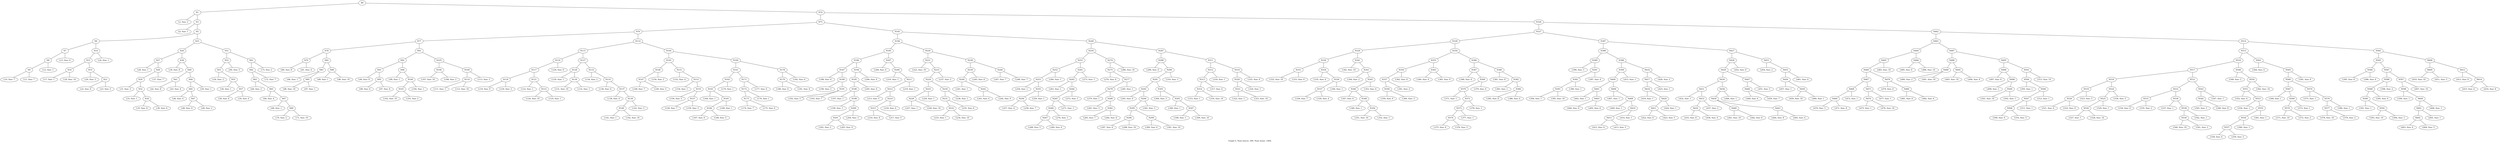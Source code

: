 graph G
{

label="Graph G. Num leaves: 309. Num items: 1404."
R0 ;
R0 [label="R0"] ;
R0 -- N1 ;
N1 [label="N1"] ;
N1 -- L2 ;
L2 [label="L2, Size: 2"] ;
N1 -- N3 ;
N3 [label="N3"] ;
N3 -- L4 ;
L4 [label="L4, Size: 1"] ;
N3 -- N5 ;
N5 [label="N5"] ;
N5 -- N6 ;
N6 [label="N6"] ;
N6 -- N7 ;
N7 [label="N7"] ;
N7 -- N8 ;
N8 [label="N8"] ;
N8 -- N9 ;
N9 [label="N9"] ;
N9 -- L10 ;
L10 [label="L10, Size: 7"] ;
N9 -- L11 ;
L11 [label="L11, Size: 7"] ;
N8 -- L12 ;
L12 [label="L12, Size: 1"] ;
N7 -- L13 ;
L13 [label="L13, Size: 6"] ;
N6 -- N14 ;
N14 [label="N14"] ;
N14 -- N15 ;
N15 [label="N15"] ;
N15 -- N16 ;
N16 [label="N16"] ;
N16 -- L17 ;
L17 [label="L17, Size: 1"] ;
N16 -- L18 ;
L18 [label="L18, Size: 10"] ;
N15 -- N19 ;
N19 [label="N19"] ;
N19 -- L20 ;
L20 [label="L20, Size: 3"] ;
N19 -- N21 ;
N21 [label="N21"] ;
N21 -- L22 ;
L22 [label="L22, Size: 6"] ;
N21 -- L23 ;
L23 [label="L23, Size: 5"] ;
N14 -- L24 ;
L24 [label="L24, Size: 1"] ;
N5 -- N25 ;
N25 [label="N25"] ;
N25 -- N26 ;
N26 [label="N26"] ;
N26 -- N27 ;
N27 [label="N27"] ;
N27 -- L28 ;
L28 [label="L28, Size: 1"] ;
N27 -- N29 ;
N29 [label="N29"] ;
N29 -- N30 ;
N30 [label="N30"] ;
N30 -- L31 ;
L31 [label="L31, Size: 3"] ;
N30 -- N32 ;
N32 [label="N32"] ;
N32 -- L33 ;
L33 [label="L33, Size: 1"] ;
N32 -- N34 ;
N34 [label="N34"] ;
N34 -- L35 ;
L35 [label="L35, Size: 8"] ;
N34 -- L36 ;
L36 [label="L36, Size: 4"] ;
N29 -- L37 ;
L37 [label="L37, Size: 7"] ;
N26 -- N38 ;
N38 [label="N38"] ;
N38 -- L39 ;
L39 [label="L39, Size: 8"] ;
N38 -- N40 ;
N40 [label="N40"] ;
N40 -- N41 ;
N41 [label="N41"] ;
N41 -- L42 ;
L42 [label="L42, Size: 8"] ;
N41 -- L43 ;
L43 [label="L43, Size: 4"] ;
N40 -- N44 ;
N44 [label="N44"] ;
N44 -- N45 ;
N45 [label="N45"] ;
N45 -- L46 ;
L46 [label="L46, Size: 4"] ;
N45 -- N47 ;
N47 [label="N47"] ;
N47 -- L48 ;
L48 [label="L48, Size: 9"] ;
N47 -- L49 ;
L49 [label="L49, Size: 2"] ;
N44 -- L50 ;
L50 [label="L50, Size: 1"] ;
N25 -- N51 ;
N51 [label="N51"] ;
N51 -- N52 ;
N52 [label="N52"] ;
N52 -- N53 ;
N53 [label="N53"] ;
N53 -- L54 ;
L54 [label="L54, Size: 2"] ;
N53 -- N55 ;
N55 [label="N55"] ;
N55 -- L56 ;
L56 [label="L56, Size: 1"] ;
N55 -- N57 ;
N57 [label="N57"] ;
N57 -- L58 ;
L58 [label="L58, Size: 6"] ;
N57 -- L59 ;
L59 [label="L59, Size: 6"] ;
N52 -- L60 ;
L60 [label="L60, Size: 5"] ;
N51 -- N61 ;
N61 [label="N61"] ;
N61 -- N62 ;
N62 [label="N62"] ;
N62 -- N63 ;
N63 [label="N63"] ;
N63 -- L64 ;
L64 [label="L64, Size: 2"] ;
N63 -- N65 ;
N65 [label="N65"] ;
N65 -- L66 ;
L66 [label="L66, Size: 4"] ;
N65 -- N67 ;
N67 [label="N67"] ;
N67 -- L68 ;
L68 [label="L68, Size: 1"] ;
N67 -- N69 ;
N69 [label="N69"] ;
N69 -- L70 ;
L70 [label="L70, Size: 2"] ;
N69 -- L71 ;
L71 [label="L71, Size: 10"] ;
N62 -- L72 ;
L72 [label="L72, Size: 7"] ;
N61 -- L73 ;
L73 [label="L73, Size: 2"] ;
R0 -- N74 ;
N74 [label="N74"] ;
N74 -- N75 ;
N75 [label="N75"] ;
N75 -- N76 ;
N76 [label="N76"] ;
N76 -- N77 ;
N77 [label="N77"] ;
N77 -- N78 ;
N78 [label="N78"] ;
N78 -- N79 ;
N79 [label="N79"] ;
N79 -- L80 ;
L80 [label="L80, Size: 8"] ;
N79 -- L81 ;
L81 [label="L81, Size: 4"] ;
N78 -- N82 ;
N82 [label="N82"] ;
N82 -- N83 ;
N83 [label="N83"] ;
N83 -- L84 ;
L84 [label="L84, Size: 1"] ;
N83 -- N85 ;
N85 [label="N85"] ;
N85 -- L86 ;
L86 [label="L86, Size: 10"] ;
N85 -- L87 ;
L87 [label="L87, Size: 1"] ;
N82 -- N88 ;
N88 [label="N88"] ;
N88 -- L89 ;
L89 [label="L89, Size: 1"] ;
N88 -- L90 ;
L90 [label="L90, Size: 10"] ;
N77 -- N91 ;
N91 [label="N91"] ;
N91 -- N92 ;
N92 [label="N92"] ;
N92 -- N93 ;
N93 [label="N93"] ;
N93 -- L94 ;
L94 [label="L94, Size: 9"] ;
N93 -- N95 ;
N95 [label="N95"] ;
N95 -- L96 ;
L96 [label="L96, Size: 6"] ;
N95 -- L97 ;
L97 [label="L97, Size: 8"] ;
N92 -- N98 ;
N98 [label="N98"] ;
N98 -- L99 ;
L99 [label="L99, Size: 1"] ;
N98 -- N100 ;
N100 [label="N100"] ;
N100 -- N101 ;
N101 [label="N101"] ;
N101 -- L102 ;
L102 [label="L102, Size: 10"] ;
N101 -- L103 ;
L103 [label="L103, Size: 2"] ;
N100 -- L104 ;
L104 [label="L104, Size: 1"] ;
N91 -- N105 ;
N105 [label="N105"] ;
N105 -- N106 ;
N106 [label="N106"] ;
N106 -- L107 ;
L107 [label="L107, Size: 10"] ;
N106 -- L108 ;
L108 [label="L108, Size: 2"] ;
N105 -- N109 ;
N109 [label="N109"] ;
N109 -- N110 ;
N110 [label="N110"] ;
N110 -- L111 ;
L111 [label="L111, Size: 1"] ;
N110 -- L112 ;
L112 [label="L112, Size: 10"] ;
N109 -- L113 ;
L113 [label="L113, Size: 3"] ;
N76 -- N114 ;
N114 [label="N114"] ;
N114 -- N115 ;
N115 [label="N115"] ;
N115 -- N116 ;
N116 [label="N116"] ;
N116 -- N117 ;
N117 [label="N117"] ;
N117 -- N118 ;
N118 [label="N118"] ;
N118 -- L119 ;
L119 [label="L119, Size: 9"] ;
N118 -- L120 ;
L120 [label="L120, Size: 3"] ;
N117 -- N121 ;
N121 [label="N121"] ;
N121 -- L122 ;
L122 [label="L122, Size: 1"] ;
N121 -- N123 ;
N123 [label="N123"] ;
N123 -- L124 ;
L124 [label="L124, Size: 10"] ;
N123 -- L125 ;
L125 [label="L125, Size: 1"] ;
N116 -- L126 ;
L126 [label="L126, Size: 6"] ;
N115 -- N127 ;
N127 [label="N127"] ;
N127 -- N128 ;
N128 [label="N128"] ;
N128 -- L129 ;
L129 [label="L129, Size: 1"] ;
N128 -- N130 ;
N130 [label="N130"] ;
N130 -- L131 ;
L131 [label="L131, Size: 10"] ;
N130 -- L132 ;
L132 [label="L132, Size: 1"] ;
N127 -- N133 ;
N133 [label="N133"] ;
N133 -- L134 ;
L134 [label="L134, Size: 2"] ;
N133 -- N135 ;
N135 [label="N135"] ;
N135 -- L136 ;
L136 [label="L136, Size: 6"] ;
N135 -- N137 ;
N137 [label="N137"] ;
N137 -- L138 ;
L138 [label="L138, Size: 4"] ;
N137 -- N139 ;
N139 [label="N139"] ;
N139 -- N140 ;
N140 [label="N140"] ;
N140 -- L141 ;
L141 [label="L141, Size: 1"] ;
N140 -- L142 ;
L142 [label="L142, Size: 10"] ;
N139 -- L143 ;
L143 [label="L143, Size: 3"] ;
N114 -- N144 ;
N144 [label="N144"] ;
N144 -- N145 ;
N145 [label="N145"] ;
N145 -- N146 ;
N146 [label="N146"] ;
N146 -- N147 ;
N147 [label="N147"] ;
N147 -- L148 ;
L148 [label="L148, Size: 7"] ;
N147 -- L149 ;
L149 [label="L149, Size: 5"] ;
N146 -- L150 ;
L150 [label="L150, Size: 2"] ;
N145 -- N151 ;
N151 [label="N151"] ;
N151 -- L152 ;
L152 [label="L152, Size: 4"] ;
N151 -- N153 ;
N153 [label="N153"] ;
N153 -- L154 ;
L154 [label="L154, Size: 1"] ;
N153 -- N155 ;
N155 [label="N155"] ;
N155 -- L156 ;
L156 [label="L156, Size: 5"] ;
N155 -- N157 ;
N157 [label="N157"] ;
N157 -- L158 ;
L158 [label="L158, Size: 7"] ;
N157 -- L159 ;
L159 [label="L159, Size: 5"] ;
N144 -- N160 ;
N160 [label="N160"] ;
N160 -- N161 ;
N161 [label="N161"] ;
N161 -- N162 ;
N162 [label="N162"] ;
N162 -- N163 ;
N163 [label="N163"] ;
N163 -- L164 ;
L164 [label="L164, Size: 1"] ;
N163 -- N165 ;
N165 [label="N165"] ;
N165 -- N166 ;
N166 [label="N166"] ;
N166 -- L167 ;
L167 [label="L167, Size: 6"] ;
N166 -- L168 ;
L168 [label="L168, Size: 5"] ;
N165 -- L169 ;
L169 [label="L169, Size: 1"] ;
N162 -- L170 ;
L170 [label="L170, Size: 1"] ;
N161 -- N171 ;
N171 [label="N171"] ;
N171 -- N172 ;
N172 [label="N172"] ;
N172 -- N173 ;
N173 [label="N173"] ;
N173 -- L174 ;
L174 [label="L174, Size: 7"] ;
N173 -- L175 ;
L175 [label="L175, Size: 4"] ;
N172 -- L176 ;
L176 [label="L176, Size: 1"] ;
N171 -- L177 ;
L177 [label="L177, Size: 6"] ;
N160 -- N178 ;
N178 [label="N178"] ;
N178 -- N179 ;
N179 [label="N179"] ;
N179 -- L180 ;
L180 [label="L180, Size: 6"] ;
N179 -- L181 ;
L181 [label="L181, Size: 6"] ;
N178 -- L182 ;
L182 [label="L182, Size: 6"] ;
N75 -- N183 ;
N183 [label="N183"] ;
N183 -- N184 ;
N184 [label="N184"] ;
N184 -- N185 ;
N185 [label="N185"] ;
N185 -- N186 ;
N186 [label="N186"] ;
N186 -- N187 ;
N187 [label="N187"] ;
N187 -- L188 ;
L188 [label="L188, Size: 4"] ;
N187 -- N189 ;
N189 [label="N189"] ;
N189 -- L190 ;
L190 [label="L190, Size: 2"] ;
N189 -- N191 ;
N191 [label="N191"] ;
N191 -- L192 ;
L192 [label="L192, Size: 5"] ;
N191 -- L193 ;
L193 [label="L193, Size: 7"] ;
N186 -- N194 ;
N194 [label="N194"] ;
N194 -- N195 ;
N195 [label="N195"] ;
N195 -- N196 ;
N196 [label="N196"] ;
N196 -- L197 ;
L197 [label="L197, Size: 1"] ;
N196 -- N198 ;
N198 [label="N198"] ;
N198 -- L199 ;
L199 [label="L199, Size: 1"] ;
N198 -- N200 ;
N200 [label="N200"] ;
N200 -- N201 ;
N201 [label="N201"] ;
N201 -- L202 ;
L202 [label="L202, Size: 2"] ;
N201 -- L203 ;
L203 [label="L203, Size: 9"] ;
N200 -- L204 ;
L204 [label="L204, Size: 3"] ;
N195 -- L205 ;
L205 [label="L205, Size: 6"] ;
N194 -- L206 ;
L206 [label="L206, Size: 4"] ;
N185 -- N207 ;
N207 [label="N207"] ;
N207 -- L208 ;
L208 [label="L208, Size: 4"] ;
N207 -- N209 ;
N209 [label="N209"] ;
N209 -- L210 ;
L210 [label="L210, Size: 1"] ;
N209 -- N211 ;
N211 [label="N211"] ;
N211 -- N212 ;
N212 [label="N212"] ;
N212 -- L213 ;
L213 [label="L213, Size: 5"] ;
N212 -- N214 ;
N214 [label="N214"] ;
N214 -- N215 ;
N215 [label="N215"] ;
N215 -- L216 ;
L216 [label="L216, Size: 8"] ;
N215 -- L217 ;
L217 [label="L217, Size: 5"] ;
N214 -- L218 ;
L218 [label="L218, Size: 6"] ;
N211 -- L219 ;
L219 [label="L219, Size: 1"] ;
N184 -- N220 ;
N220 [label="N220"] ;
N220 -- N221 ;
N221 [label="N221"] ;
N221 -- L222 ;
L222 [label="L222, Size: 10"] ;
N221 -- N223 ;
N223 [label="N223"] ;
N223 -- N224 ;
N224 [label="N224"] ;
N224 -- N225 ;
N225 [label="N225"] ;
N225 -- N226 ;
N226 [label="N226"] ;
N226 -- L227 ;
L227 [label="L227, Size: 1"] ;
N226 -- L228 ;
L228 [label="L228, Size: 10"] ;
N225 -- L229 ;
L229 [label="L229, Size: 1"] ;
N224 -- N230 ;
N230 [label="N230"] ;
N230 -- N231 ;
N231 [label="N231"] ;
N231 -- N232 ;
N232 [label="N232"] ;
N232 -- L233 ;
L233 [label="L233, Size: 1"] ;
N232 -- L234 ;
L234 [label="L234, Size: 10"] ;
N231 -- L235 ;
L235 [label="L235, Size: 6"] ;
N230 -- L236 ;
L236 [label="L236, Size: 1"] ;
N223 -- L237 ;
L237 [label="L237, Size: 2"] ;
N220 -- N238 ;
N238 [label="N238"] ;
N238 -- N239 ;
N239 [label="N239"] ;
N239 -- N240 ;
N240 [label="N240"] ;
N240 -- L241 ;
L241 [label="L241, Size: 1"] ;
N240 -- N242 ;
N242 [label="N242"] ;
N242 -- L243 ;
L243 [label="L243, Size: 4"] ;
N242 -- L244 ;
L244 [label="L244, Size: 9"] ;
N239 -- L245 ;
L245 [label="L245, Size: 6"] ;
N238 -- N246 ;
N246 [label="N246"] ;
N246 -- L247 ;
L247 [label="L247, Size: 7"] ;
N246 -- L248 ;
L248 [label="L248, Size: 7"] ;
N183 -- N249 ;
N249 [label="N249"] ;
N249 -- N250 ;
N250 [label="N250"] ;
N250 -- N251 ;
N251 [label="N251"] ;
N251 -- N252 ;
N252 [label="N252"] ;
N252 -- N253 ;
N253 [label="N253"] ;
N253 -- L254 ;
L254 [label="L254, Size: 1"] ;
N253 -- N255 ;
N255 [label="N255"] ;
N255 -- N256 ;
N256 [label="N256"] ;
N256 -- L257 ;
L257 [label="L257, Size: 4"] ;
N256 -- L258 ;
L258 [label="L258, Size: 7"] ;
N255 -- L259 ;
L259 [label="L259, Size: 1"] ;
N252 -- L260 ;
L260 [label="L260, Size: 1"] ;
N251 -- N261 ;
N261 [label="N261"] ;
N261 -- N262 ;
N262 [label="N262"] ;
N262 -- L263 ;
L263 [label="L263, Size: 1"] ;
N262 -- N264 ;
N264 [label="N264"] ;
N264 -- N265 ;
N265 [label="N265"] ;
N265 -- N266 ;
N266 [label="N266"] ;
N266 -- N267 ;
N267 [label="N267"] ;
N267 -- L268 ;
L268 [label="L268, Size: 5"] ;
N267 -- L269 ;
L269 [label="L269, Size: 6"] ;
N266 -- L270 ;
L270 [label="L270, Size: 1"] ;
N265 -- L271 ;
L271 [label="L271, Size: 1"] ;
N264 -- L272 ;
L272 [label="L272, Size: 3"] ;
N261 -- L273 ;
L273 [label="L273, Size: 1"] ;
N250 -- N274 ;
N274 [label="N274"] ;
N274 -- N275 ;
N275 [label="N275"] ;
N275 -- L276 ;
L276 [label="L276, Size: 6"] ;
N275 -- N277 ;
N277 [label="N277"] ;
N277 -- N278 ;
N278 [label="N278"] ;
N278 -- L279 ;
L279 [label="L279, Size: 1"] ;
N278 -- N280 ;
N280 [label="N280"] ;
N280 -- L281 ;
L281 [label="L281, Size: 3"] ;
N280 -- N282 ;
N282 [label="N282"] ;
N282 -- L283 ;
L283 [label="L283, Size: 7"] ;
N282 -- L284 ;
L284 [label="L284, Size: 6"] ;
N277 -- L285 ;
L285 [label="L285, Size: 1"] ;
N274 -- L286 ;
L286 [label="L286, Size: 10"] ;
N249 -- N287 ;
N287 [label="N287"] ;
N287 -- N288 ;
N288 [label="N288"] ;
N288 -- L289 ;
L289 [label="L289, Size: 4"] ;
N288 -- N290 ;
N290 [label="N290"] ;
N290 -- N291 ;
N291 [label="N291"] ;
N291 -- N292 ;
N292 [label="N292"] ;
N292 -- L293 ;
L293 [label="L293, Size: 9"] ;
N292 -- N294 ;
N294 [label="N294"] ;
N294 -- N295 ;
N295 [label="N295"] ;
N295 -- N296 ;
N296 [label="N296"] ;
N296 -- L297 ;
L297 [label="L297, Size: 6"] ;
N296 -- L298 ;
L298 [label="L298, Size: 10"] ;
N295 -- N299 ;
N299 [label="N299"] ;
N299 -- L300 ;
L300 [label="L300, Size: 6"] ;
N299 -- L301 ;
L301 [label="L301, Size: 10"] ;
N294 -- L302 ;
L302 [label="L302, Size: 3"] ;
N291 -- N303 ;
N303 [label="N303"] ;
N303 -- L304 ;
L304 [label="L304, Size: 3"] ;
N303 -- N305 ;
N305 [label="N305"] ;
N305 -- L306 ;
L306 [label="L306, Size: 1"] ;
N305 -- N307 ;
N307 [label="N307"] ;
N307 -- L308 ;
L308 [label="L308, Size: 1"] ;
N307 -- L309 ;
L309 [label="L309, Size: 10"] ;
N290 -- L310 ;
L310 [label="L310, Size: 3"] ;
N287 -- N311 ;
N311 [label="N311"] ;
N311 -- N312 ;
N312 [label="N312"] ;
N312 -- N313 ;
N313 [label="N313"] ;
N313 -- N314 ;
N314 [label="N314"] ;
N314 -- L315 ;
L315 [label="L315, Size: 1"] ;
N314 -- L316 ;
L316 [label="L316, Size: 10"] ;
N313 -- L317 ;
L317 [label="L317, Size: 4"] ;
N312 -- L318 ;
L318 [label="L318, Size: 1"] ;
N311 -- N319 ;
N319 [label="N319"] ;
N319 -- N320 ;
N320 [label="N320"] ;
N320 -- N321 ;
N321 [label="N321"] ;
N321 -- L322 ;
L322 [label="L322, Size: 1"] ;
N321 -- L323 ;
L323 [label="L323, Size: 10"] ;
N320 -- L324 ;
L324 [label="L324, Size: 1"] ;
N319 -- L325 ;
L325 [label="L325, Size: 6"] ;
N74 -- N326 ;
N326 [label="N326"] ;
N326 -- N327 ;
N327 [label="N327"] ;
N327 -- N328 ;
N328 [label="N328"] ;
N328 -- N329 ;
N329 [label="N329"] ;
N329 -- N330 ;
N330 [label="N330"] ;
N330 -- N331 ;
N331 [label="N331"] ;
N331 -- L332 ;
L332 [label="L332, Size: 10"] ;
N331 -- L333 ;
L333 [label="L333, Size: 6"] ;
N330 -- N334 ;
N334 [label="N334"] ;
N334 -- L335 ;
L335 [label="L335, Size: 6"] ;
N334 -- N336 ;
N336 [label="N336"] ;
N336 -- N337 ;
N337 [label="N337"] ;
N337 -- L338 ;
L338 [label="L338, Size: 7"] ;
N337 -- L339 ;
L339 [label="L339, Size: 4"] ;
N336 -- L340 ;
L340 [label="L340, Size: 1"] ;
N329 -- N341 ;
N341 [label="N341"] ;
N341 -- L342 ;
L342 [label="L342, Size: 10"] ;
N341 -- N343 ;
N343 [label="N343"] ;
N343 -- L344 ;
L344 [label="L344, Size: 2"] ;
N343 -- N345 ;
N345 [label="N345"] ;
N345 -- N346 ;
N346 [label="N346"] ;
N346 -- L347 ;
L347 [label="L347, Size: 6"] ;
N346 -- N348 ;
N348 [label="N348"] ;
N348 -- L349 ;
L349 [label="L349, Size: 1"] ;
N348 -- N350 ;
N350 [label="N350"] ;
N350 -- L351 ;
L351 [label="L351, Size: 10"] ;
N350 -- L352 ;
L352 [label="L352, Size: 1"] ;
N345 -- L353 ;
L353 [label="L353, Size: 6"] ;
N328 -- N354 ;
N354 [label="N354"] ;
N354 -- N355 ;
N355 [label="N355"] ;
N355 -- N356 ;
N356 [label="N356"] ;
N356 -- N357 ;
N357 [label="N357"] ;
N357 -- N358 ;
N358 [label="N358"] ;
N358 -- L359 ;
L359 [label="L359, Size: 9"] ;
N358 -- L360 ;
L360 [label="L360, Size: 3"] ;
N357 -- L361 ;
L361 [label="L361, Size: 2"] ;
N356 -- L362 ;
L362 [label="L362, Size: 8"] ;
N355 -- N363 ;
N363 [label="N363"] ;
N363 -- L364 ;
L364 [label="L364, Size: 6"] ;
N363 -- L365 ;
L365 [label="L365, Size: 8"] ;
N354 -- N366 ;
N366 [label="N366"] ;
N366 -- N367 ;
N367 [label="N367"] ;
N367 -- L368 ;
L368 [label="L368, Size: 6"] ;
N367 -- N369 ;
N369 [label="N369"] ;
N369 -- N370 ;
N370 [label="N370"] ;
N370 -- L371 ;
L371 [label="L371, Size: 1"] ;
N370 -- N372 ;
N372 [label="N372"] ;
N372 -- N373 ;
N373 [label="N373"] ;
N373 -- N374 ;
N374 [label="N374"] ;
N374 -- L375 ;
L375 [label="L375, Size: 6"] ;
N374 -- L376 ;
L376 [label="L376, Size: 5"] ;
N373 -- L377 ;
L377 [label="L377, Size: 1"] ;
N372 -- L378 ;
L378 [label="L378, Size: 1"] ;
N369 -- L379 ;
L379 [label="L379, Size: 6"] ;
N366 -- N380 ;
N380 [label="N380"] ;
N380 -- L381 ;
L381 [label="L381, Size: 8"] ;
N380 -- N382 ;
N382 [label="N382"] ;
N382 -- L383 ;
L383 [label="L383, Size: 1"] ;
N382 -- N384 ;
N384 [label="N384"] ;
N384 -- L385 ;
L385 [label="L385, Size: 8"] ;
N384 -- L386 ;
L386 [label="L386, Size: 4"] ;
N327 -- N387 ;
N387 [label="N387"] ;
N387 -- N388 ;
N388 [label="N388"] ;
N388 -- N389 ;
N389 [label="N389"] ;
N389 -- L390 ;
L390 [label="L390, Size: 3"] ;
N389 -- N391 ;
N391 [label="N391"] ;
N391 -- N392 ;
N392 [label="N392"] ;
N392 -- N393 ;
N393 [label="N393"] ;
N393 -- L394 ;
L394 [label="L394, Size: 1"] ;
N393 -- L395 ;
L395 [label="L395, Size: 10"] ;
N392 -- L396 ;
L396 [label="L396, Size: 1"] ;
N391 -- L397 ;
L397 [label="L397, Size: 4"] ;
N388 -- N398 ;
N398 [label="N398"] ;
N398 -- N399 ;
N399 [label="N399"] ;
N399 -- N400 ;
N400 [label="N400"] ;
N400 -- N401 ;
N401 [label="N401"] ;
N401 -- L402 ;
L402 [label="L402, Size: 1"] ;
N401 -- N403 ;
N403 [label="N403"] ;
N403 -- L404 ;
L404 [label="L404, Size: 6"] ;
N403 -- L405 ;
L405 [label="L405, Size: 6"] ;
N400 -- N406 ;
N406 [label="N406"] ;
N406 -- L407 ;
L407 [label="L407, Size: 1"] ;
N406 -- N408 ;
N408 [label="N408"] ;
N408 -- L409 ;
L409 [label="L409, Size: 1"] ;
N408 -- N410 ;
N410 [label="N410"] ;
N410 -- N411 ;
N411 [label="N411"] ;
N411 -- L412 ;
L412 [label="L412, Size: 6"] ;
N411 -- L413 ;
L413 [label="L413, Size: 5"] ;
N410 -- L414 ;
L414 [label="L414, Size: 1"] ;
N399 -- L415 ;
L415 [label="L415, Size: 1"] ;
N398 -- N416 ;
N416 [label="N416"] ;
N416 -- N417 ;
N417 [label="N417"] ;
N417 -- N418 ;
N418 [label="N418"] ;
N418 -- L419 ;
L419 [label="L419, Size: 1"] ;
N418 -- N420 ;
N420 [label="N420"] ;
N420 -- N421 ;
N421 [label="N421"] ;
N421 -- L422 ;
L422 [label="L422, Size: 6"] ;
N421 -- L423 ;
L423 [label="L423, Size: 5"] ;
N420 -- L424 ;
L424 [label="L424, Size: 1"] ;
N417 -- L425 ;
L425 [label="L425, Size: 1"] ;
N416 -- L426 ;
L426 [label="L426, Size: 2"] ;
N387 -- N427 ;
N427 [label="N427"] ;
N427 -- N428 ;
N428 [label="N428"] ;
N428 -- N429 ;
N429 [label="N429"] ;
N429 -- N430 ;
N430 [label="N430"] ;
N430 -- N431 ;
N431 [label="N431"] ;
N431 -- L432 ;
L432 [label="L432, Size: 1"] ;
N431 -- N433 ;
N433 [label="N433"] ;
N433 -- N434 ;
N434 [label="N434"] ;
N434 -- L435 ;
L435 [label="L435, Size: 8"] ;
N434 -- L436 ;
L436 [label="L436, Size: 4"] ;
N433 -- L437 ;
L437 [label="L437, Size: 2"] ;
N430 -- N438 ;
N438 [label="N438"] ;
N438 -- N439 ;
N439 [label="N439"] ;
N439 -- N440 ;
N440 [label="N440"] ;
N440 -- L441 ;
L441 [label="L441, Size: 10"] ;
N440 -- L442 ;
L442 [label="L442, Size: 6"] ;
N439 -- N443 ;
N443 [label="N443"] ;
N443 -- L444 ;
L444 [label="L444, Size: 8"] ;
N443 -- L445 ;
L445 [label="L445, Size: 4"] ;
N438 -- L446 ;
L446 [label="L446, Size: 1"] ;
N429 -- N447 ;
N447 [label="N447"] ;
N447 -- N448 ;
N448 [label="N448"] ;
N448 -- L449 ;
L449 [label="L449, Size: 6"] ;
N448 -- L450 ;
L450 [label="L450, Size: 7"] ;
N447 -- L451 ;
L451 [label="L451, Size: 5"] ;
N428 -- L452 ;
L452 [label="L452, Size: 6"] ;
N427 -- N453 ;
N453 [label="N453"] ;
N453 -- L454 ;
L454 [label="L454, Size: 2"] ;
N453 -- N455 ;
N455 [label="N455"] ;
N455 -- N456 ;
N456 [label="N456"] ;
N456 -- L457 ;
L457 [label="L457, Size: 1"] ;
N456 -- N458 ;
N458 [label="N458"] ;
N458 -- L459 ;
L459 [label="L459, Size: 10"] ;
N458 -- L460 ;
L460 [label="L460, Size: 1"] ;
N455 -- L461 ;
L461 [label="L461, Size: 4"] ;
N326 -- N462 ;
N462 [label="N462"] ;
N462 -- N463 ;
N463 [label="N463"] ;
N463 -- N464 ;
N464 [label="N464"] ;
N464 -- N465 ;
N465 [label="N465"] ;
N465 -- N466 ;
N466 [label="N466"] ;
N466 -- N467 ;
N467 [label="N467"] ;
N467 -- N468 ;
N468 [label="N468"] ;
N468 -- N469 ;
N469 [label="N469"] ;
N469 -- L470 ;
L470 [label="L470, Size: 3"] ;
N469 -- L471 ;
L471 [label="L471, Size: 8"] ;
N468 -- L472 ;
L472 [label="L472, Size: 1"] ;
N467 -- N473 ;
N473 [label="N473"] ;
N473 -- N474 ;
N474 [label="N474"] ;
N474 -- L475 ;
L475 [label="L475, Size: 1"] ;
N474 -- L476 ;
L476 [label="L476, Size: 10"] ;
N473 -- L477 ;
L477 [label="L477, Size: 1"] ;
N466 -- N478 ;
N478 [label="N478"] ;
N478 -- L479 ;
L479 [label="L479, Size: 6"] ;
N478 -- N480 ;
N480 [label="N480"] ;
N480 -- L481 ;
L481 [label="L481, Size: 6"] ;
N480 -- L482 ;
L482 [label="L482, Size: 6"] ;
N465 -- L483 ;
L483 [label="L483, Size: 10"] ;
N464 -- N484 ;
N484 [label="N484"] ;
N484 -- L485 ;
L485 [label="L485, Size: 6"] ;
N484 -- L486 ;
L486 [label="L486, Size: 10"] ;
N463 -- N487 ;
N487 [label="N487"] ;
N487 -- N488 ;
N488 [label="N488"] ;
N488 -- N489 ;
N489 [label="N489"] ;
N489 -- L490 ;
L490 [label="L490, Size: 2"] ;
N489 -- L491 ;
L491 [label="L491, Size: 10"] ;
N488 -- N492 ;
N492 [label="N492"] ;
N492 -- L493 ;
L493 [label="L493, Size: 10"] ;
N492 -- L494 ;
L494 [label="L494, Size: 8"] ;
N487 -- N495 ;
N495 [label="N495"] ;
N495 -- N496 ;
N496 [label="N496"] ;
N496 -- L497 ;
L497 [label="L497, Size: 6"] ;
N496 -- N498 ;
N498 [label="N498"] ;
N498 -- L499 ;
L499 [label="L499, Size: 1"] ;
N498 -- N500 ;
N500 [label="N500"] ;
N500 -- L501 ;
L501 [label="L501, Size: 10"] ;
N500 -- L502 ;
L502 [label="L502, Size: 1"] ;
N495 -- N503 ;
N503 [label="N503"] ;
N503 -- N504 ;
N504 [label="N504"] ;
N504 -- L505 ;
L505 [label="L505, Size: 1"] ;
N504 -- N506 ;
N506 [label="N506"] ;
N506 -- N507 ;
N507 [label="N507"] ;
N507 -- N508 ;
N508 [label="N508"] ;
N508 -- L509 ;
L509 [label="L509, Size: 6"] ;
N508 -- L510 ;
L510 [label="L510, Size: 5"] ;
N507 -- L511 ;
L511 [label="L511, Size: 1"] ;
N506 -- L512 ;
L512 [label="L512, Size: 1"] ;
N503 -- L513 ;
L513 [label="L513, Size: 10"] ;
N462 -- N514 ;
N514 [label="N514"] ;
N514 -- N515 ;
N515 [label="N515"] ;
N515 -- N516 ;
N516 [label="N516"] ;
N516 -- N517 ;
N517 [label="N517"] ;
N517 -- N518 ;
N518 [label="N518"] ;
N518 -- N519 ;
N519 [label="N519"] ;
N519 -- N520 ;
N520 [label="N520"] ;
N520 -- L521 ;
L521 [label="L521, Size: 4"] ;
N520 -- L522 ;
L522 [label="L522, Size: 9"] ;
N519 -- L523 ;
L523 [label="L523, Size: 5"] ;
N518 -- N524 ;
N524 [label="N524"] ;
N524 -- N525 ;
N525 [label="N525"] ;
N525 -- N526 ;
N526 [label="N526"] ;
N526 -- L527 ;
L527 [label="L527, Size: 1"] ;
N526 -- L528 ;
L528 [label="L528, Size: 10"] ;
N525 -- L529 ;
L529 [label="L529, Size: 1"] ;
N524 -- L530 ;
L530 [label="L530, Size: 5"] ;
N517 -- N531 ;
N531 [label="N531"] ;
N531 -- N532 ;
N532 [label="N532"] ;
N532 -- N533 ;
N533 [label="N533"] ;
N533 -- L534 ;
L534 [label="L534, Size: 9"] ;
N533 -- L535 ;
L535 [label="L535, Size: 2"] ;
N532 -- N536 ;
N536 [label="N536"] ;
N536 -- L537 ;
L537 [label="L537, Size: 1"] ;
N536 -- N538 ;
N538 [label="N538"] ;
N538 -- N539 ;
N539 [label="N539"] ;
N539 -- L540 ;
L540 [label="L540, Size: 10"] ;
N539 -- L541 ;
L541 [label="L541, Size: 2"] ;
N538 -- L542 ;
L542 [label="L542, Size: 1"] ;
N531 -- N543 ;
N543 [label="N543"] ;
N543 -- N544 ;
N544 [label="N544"] ;
N544 -- L545 ;
L545 [label="L545, Size: 5"] ;
N544 -- L546 ;
L546 [label="L546, Size: 8"] ;
N543 -- L547 ;
L547 [label="L547, Size: 1"] ;
N516 -- N548 ;
N548 [label="N548"] ;
N548 -- L549 ;
L549 [label="L549, Size: 2"] ;
N548 -- N550 ;
N550 [label="N550"] ;
N550 -- N551 ;
N551 [label="N551"] ;
N551 -- L552 ;
L552 [label="L552, Size: 4"] ;
N551 -- N553 ;
N553 [label="N553"] ;
N553 -- L554 ;
L554 [label="L554, Size: 1"] ;
N553 -- N555 ;
N555 [label="N555"] ;
N555 -- N556 ;
N556 [label="N556"] ;
N556 -- N557 ;
N557 [label="N557"] ;
N557 -- L558 ;
L558 [label="L558, Size: 6"] ;
N557 -- L559 ;
L559 [label="L559, Size: 5"] ;
N556 -- L560 ;
L560 [label="L560, Size: 1"] ;
N555 -- L561 ;
L561 [label="L561, Size: 1"] ;
N550 -- L562 ;
L562 [label="L562, Size: 10"] ;
N515 -- N563 ;
N563 [label="N563"] ;
N563 -- L564 ;
L564 [label="L564, Size: 4"] ;
N563 -- N565 ;
N565 [label="N565"] ;
N565 -- N566 ;
N566 [label="N566"] ;
N566 -- N567 ;
N567 [label="N567"] ;
N567 -- L568 ;
L568 [label="L568, Size: 1"] ;
N567 -- N569 ;
N569 [label="N569"] ;
N569 -- N570 ;
N570 [label="N570"] ;
N570 -- L571 ;
L571 [label="L571, Size: 10"] ;
N570 -- L572 ;
L572 [label="L572, Size: 2"] ;
N569 -- L573 ;
L573 [label="L573, Size: 1"] ;
N566 -- N574 ;
N574 [label="N574"] ;
N574 -- L575 ;
L575 [label="L575, Size: 1"] ;
N574 -- N576 ;
N576 [label="N576"] ;
N576 -- N577 ;
N577 [label="N577"] ;
N577 -- L578 ;
L578 [label="L578, Size: 10"] ;
N577 -- L579 ;
L579 [label="L579, Size: 2"] ;
N576 -- L580 ;
L580 [label="L580, Size: 1"] ;
N565 -- L581 ;
L581 [label="L581, Size: 6"] ;
N514 -- N582 ;
N582 [label="N582"] ;
N582 -- N583 ;
N583 [label="N583"] ;
N583 -- N584 ;
N584 [label="N584"] ;
N584 -- L585 ;
L585 [label="L585, Size: 8"] ;
N584 -- L586 ;
L586 [label="L586, Size: 6"] ;
N583 -- N587 ;
N587 [label="N587"] ;
N587 -- N588 ;
N588 [label="N588"] ;
N588 -- N589 ;
N589 [label="N589"] ;
N589 -- N590 ;
N590 [label="N590"] ;
N590 -- L591 ;
L591 [label="L591, Size: 1"] ;
N590 -- N592 ;
N592 [label="N592"] ;
N592 -- L593 ;
L593 [label="L593, Size: 10"] ;
N592 -- L594 ;
L594 [label="L594, Size: 1"] ;
N589 -- L595 ;
L595 [label="L595, Size: 6"] ;
N588 -- L596 ;
L596 [label="L596, Size: 2"] ;
N587 -- N597 ;
N597 [label="N597"] ;
N597 -- N598 ;
N598 [label="N598"] ;
N598 -- L599 ;
L599 [label="L599, Size: 1"] ;
N598 -- N600 ;
N600 [label="N600"] ;
N600 -- N601 ;
N601 [label="N601"] ;
N601 -- N602 ;
N602 [label="N602"] ;
N602 -- L603 ;
L603 [label="L603, Size: 6"] ;
N602 -- L604 ;
L604 [label="L604, Size: 5"] ;
N601 -- L605 ;
L605 [label="L605, Size: 1"] ;
N600 -- L606 ;
L606 [label="L606, Size: 1"] ;
N597 -- L607 ;
L607 [label="L607, Size: 10"] ;
N582 -- N608 ;
N608 [label="N608"] ;
N608 -- N609 ;
N609 [label="N609"] ;
N609 -- L610 ;
L610 [label="L610, Size: 10"] ;
N609 -- L611 ;
L611 [label="L611, Size: 5"] ;
N608 -- N612 ;
N612 [label="N612"] ;
N612 -- L613 ;
L613 [label="L613, Size: 9"] ;
N612 -- N614 ;
N614 [label="N614"] ;
N614 -- L615 ;
L615 [label="L615, Size: 4"] ;
N614 -- L616 ;
L616 [label="L616, Size: 8"] ;

}

